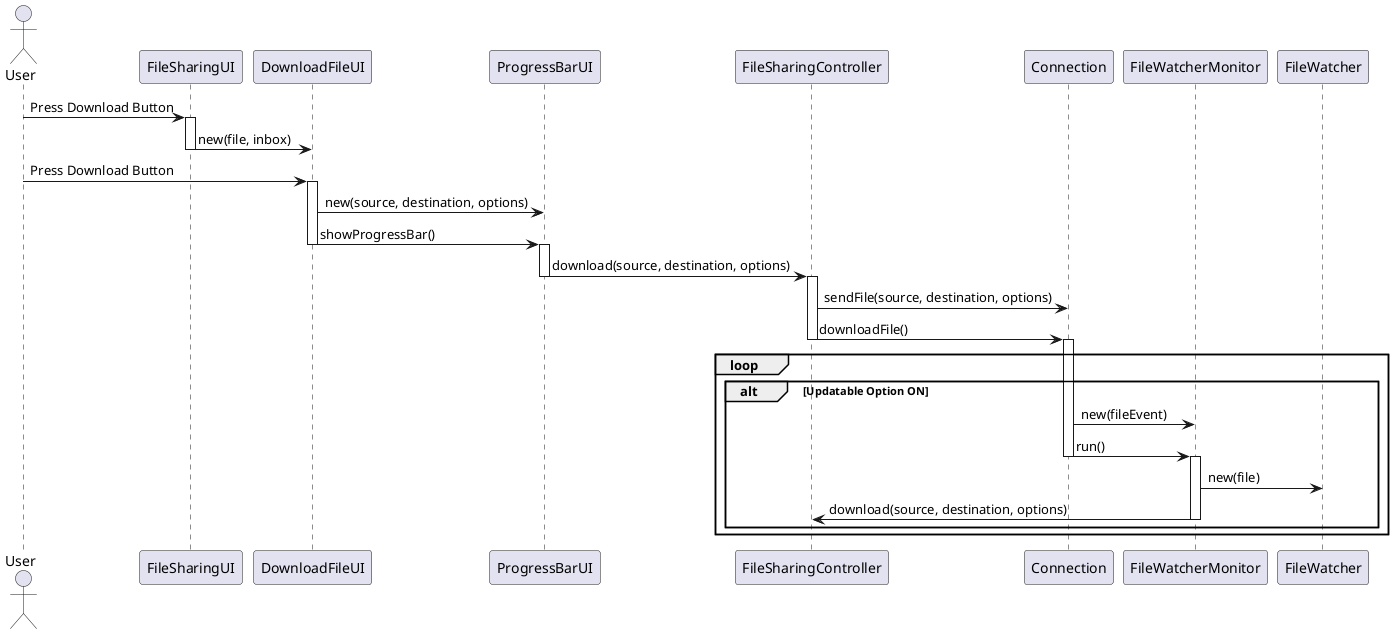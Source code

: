 @startuml doc-files/ipc08_02_design.png
 actor User
    participant "FileSharingUI" as uic
    participant "DownloadFileUI" as downui
    participant "ProgressBarUI" as pui
    participant "FileSharingController" as ctrl
    participant "Connection" as conn
    participant "FileWatcherMonitor" as monitor
    participant "FileWatcher" as watcher

    User -> uic : Press Download Button
    activate uic
    uic -> downui : new(file, inbox)
    deactivate uic
    User -> downui : Press Download Button
    activate downui
    downui -> pui :  new(source, destination, options) 
    downui -> pui : showProgressBar()
    deactivate downui
    activate pui
    pui -> ctrl : download(source, destination, options)
    deactivate pui
    activate ctrl
    ctrl -> conn : sendFile(source, destination, options)
    ctrl -> conn : downloadFile()
    deactivate ctrl
    activate conn
    loop
  	alt Updatable Option ON
            conn -> monitor : new(fileEvent)
            conn -> monitor : run()
            deactivate conn
            activate monitor
            monitor -> watcher : new(file)
            monitor -> ctrl : download(source, destination, options)
            deactivate monitor
        end
    end
@enduml
